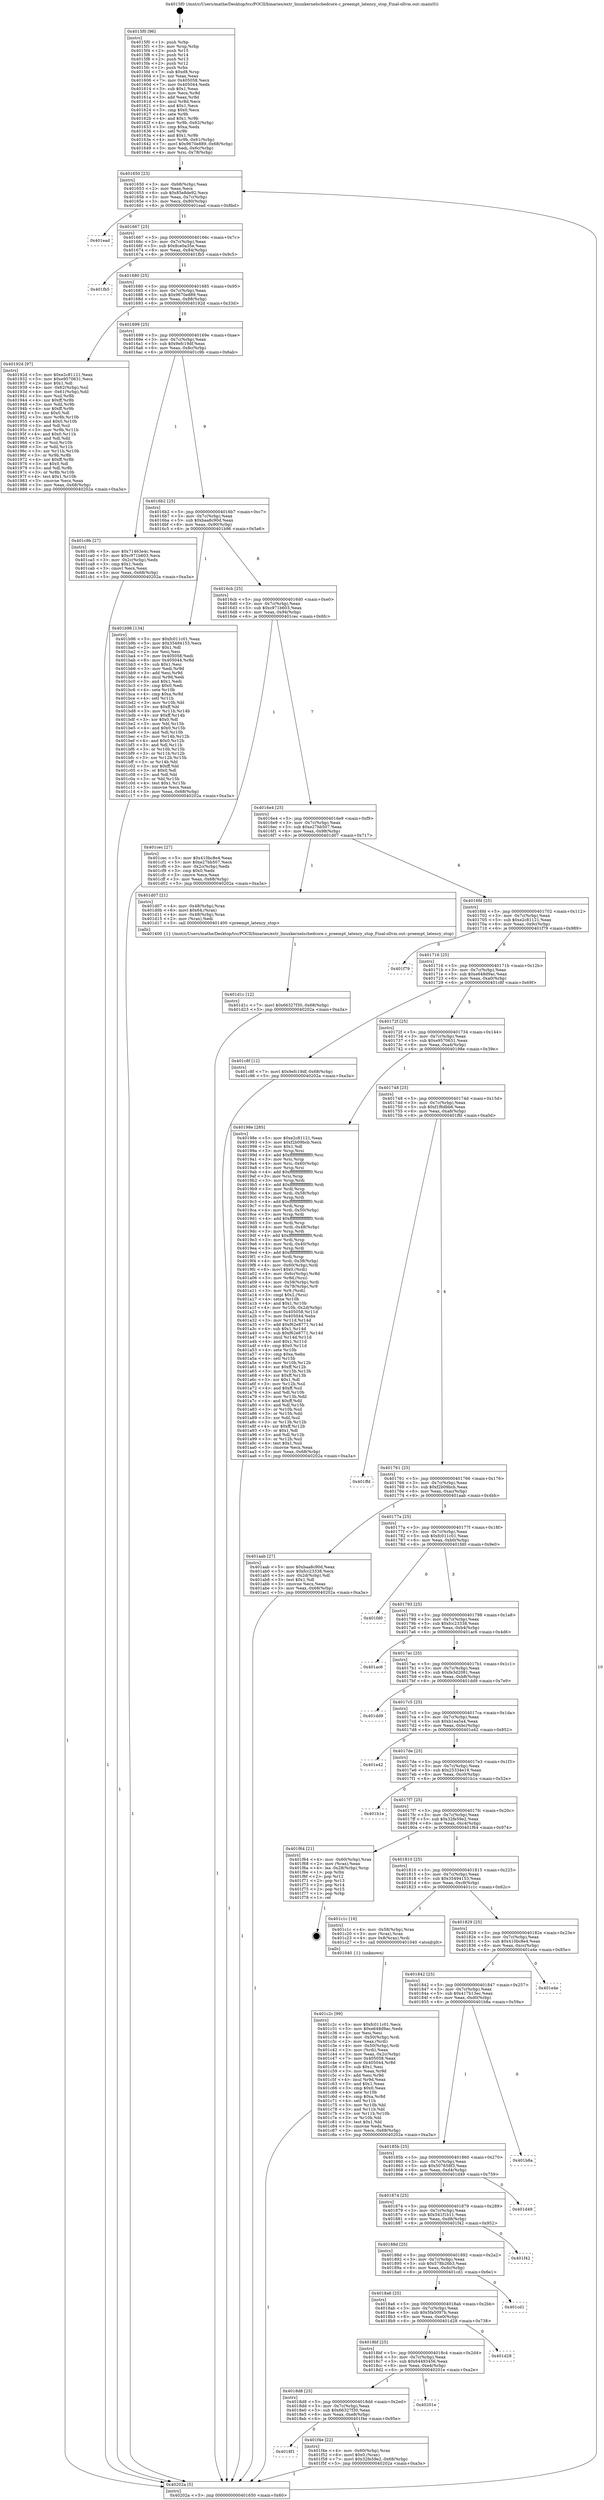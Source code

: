 digraph "0x4015f0" {
  label = "0x4015f0 (/mnt/c/Users/mathe/Desktop/tcc/POCII/binaries/extr_linuxkernelschedcore.c_preempt_latency_stop_Final-ollvm.out::main(0))"
  labelloc = "t"
  node[shape=record]

  Entry [label="",width=0.3,height=0.3,shape=circle,fillcolor=black,style=filled]
  "0x401650" [label="{
     0x401650 [23]\l
     | [instrs]\l
     &nbsp;&nbsp;0x401650 \<+3\>: mov -0x68(%rbp),%eax\l
     &nbsp;&nbsp;0x401653 \<+2\>: mov %eax,%ecx\l
     &nbsp;&nbsp;0x401655 \<+6\>: sub $0x85e8de92,%ecx\l
     &nbsp;&nbsp;0x40165b \<+3\>: mov %eax,-0x7c(%rbp)\l
     &nbsp;&nbsp;0x40165e \<+3\>: mov %ecx,-0x80(%rbp)\l
     &nbsp;&nbsp;0x401661 \<+6\>: je 0000000000401ead \<main+0x8bd\>\l
  }"]
  "0x401ead" [label="{
     0x401ead\l
  }", style=dashed]
  "0x401667" [label="{
     0x401667 [25]\l
     | [instrs]\l
     &nbsp;&nbsp;0x401667 \<+5\>: jmp 000000000040166c \<main+0x7c\>\l
     &nbsp;&nbsp;0x40166c \<+3\>: mov -0x7c(%rbp),%eax\l
     &nbsp;&nbsp;0x40166f \<+5\>: sub $0x8ce0a35e,%eax\l
     &nbsp;&nbsp;0x401674 \<+6\>: mov %eax,-0x84(%rbp)\l
     &nbsp;&nbsp;0x40167a \<+6\>: je 0000000000401fb5 \<main+0x9c5\>\l
  }"]
  Exit [label="",width=0.3,height=0.3,shape=circle,fillcolor=black,style=filled,peripheries=2]
  "0x401fb5" [label="{
     0x401fb5\l
  }", style=dashed]
  "0x401680" [label="{
     0x401680 [25]\l
     | [instrs]\l
     &nbsp;&nbsp;0x401680 \<+5\>: jmp 0000000000401685 \<main+0x95\>\l
     &nbsp;&nbsp;0x401685 \<+3\>: mov -0x7c(%rbp),%eax\l
     &nbsp;&nbsp;0x401688 \<+5\>: sub $0x9670e889,%eax\l
     &nbsp;&nbsp;0x40168d \<+6\>: mov %eax,-0x88(%rbp)\l
     &nbsp;&nbsp;0x401693 \<+6\>: je 000000000040192d \<main+0x33d\>\l
  }"]
  "0x4018f1" [label="{
     0x4018f1\l
  }", style=dashed]
  "0x40192d" [label="{
     0x40192d [97]\l
     | [instrs]\l
     &nbsp;&nbsp;0x40192d \<+5\>: mov $0xe2c81121,%eax\l
     &nbsp;&nbsp;0x401932 \<+5\>: mov $0xe9570631,%ecx\l
     &nbsp;&nbsp;0x401937 \<+2\>: mov $0x1,%dl\l
     &nbsp;&nbsp;0x401939 \<+4\>: mov -0x62(%rbp),%sil\l
     &nbsp;&nbsp;0x40193d \<+4\>: mov -0x61(%rbp),%dil\l
     &nbsp;&nbsp;0x401941 \<+3\>: mov %sil,%r8b\l
     &nbsp;&nbsp;0x401944 \<+4\>: xor $0xff,%r8b\l
     &nbsp;&nbsp;0x401948 \<+3\>: mov %dil,%r9b\l
     &nbsp;&nbsp;0x40194b \<+4\>: xor $0xff,%r9b\l
     &nbsp;&nbsp;0x40194f \<+3\>: xor $0x0,%dl\l
     &nbsp;&nbsp;0x401952 \<+3\>: mov %r8b,%r10b\l
     &nbsp;&nbsp;0x401955 \<+4\>: and $0x0,%r10b\l
     &nbsp;&nbsp;0x401959 \<+3\>: and %dl,%sil\l
     &nbsp;&nbsp;0x40195c \<+3\>: mov %r9b,%r11b\l
     &nbsp;&nbsp;0x40195f \<+4\>: and $0x0,%r11b\l
     &nbsp;&nbsp;0x401963 \<+3\>: and %dl,%dil\l
     &nbsp;&nbsp;0x401966 \<+3\>: or %sil,%r10b\l
     &nbsp;&nbsp;0x401969 \<+3\>: or %dil,%r11b\l
     &nbsp;&nbsp;0x40196c \<+3\>: xor %r11b,%r10b\l
     &nbsp;&nbsp;0x40196f \<+3\>: or %r9b,%r8b\l
     &nbsp;&nbsp;0x401972 \<+4\>: xor $0xff,%r8b\l
     &nbsp;&nbsp;0x401976 \<+3\>: or $0x0,%dl\l
     &nbsp;&nbsp;0x401979 \<+3\>: and %dl,%r8b\l
     &nbsp;&nbsp;0x40197c \<+3\>: or %r8b,%r10b\l
     &nbsp;&nbsp;0x40197f \<+4\>: test $0x1,%r10b\l
     &nbsp;&nbsp;0x401983 \<+3\>: cmovne %ecx,%eax\l
     &nbsp;&nbsp;0x401986 \<+3\>: mov %eax,-0x68(%rbp)\l
     &nbsp;&nbsp;0x401989 \<+5\>: jmp 000000000040202a \<main+0xa3a\>\l
  }"]
  "0x401699" [label="{
     0x401699 [25]\l
     | [instrs]\l
     &nbsp;&nbsp;0x401699 \<+5\>: jmp 000000000040169e \<main+0xae\>\l
     &nbsp;&nbsp;0x40169e \<+3\>: mov -0x7c(%rbp),%eax\l
     &nbsp;&nbsp;0x4016a1 \<+5\>: sub $0x9efc19df,%eax\l
     &nbsp;&nbsp;0x4016a6 \<+6\>: mov %eax,-0x8c(%rbp)\l
     &nbsp;&nbsp;0x4016ac \<+6\>: je 0000000000401c9b \<main+0x6ab\>\l
  }"]
  "0x40202a" [label="{
     0x40202a [5]\l
     | [instrs]\l
     &nbsp;&nbsp;0x40202a \<+5\>: jmp 0000000000401650 \<main+0x60\>\l
  }"]
  "0x4015f0" [label="{
     0x4015f0 [96]\l
     | [instrs]\l
     &nbsp;&nbsp;0x4015f0 \<+1\>: push %rbp\l
     &nbsp;&nbsp;0x4015f1 \<+3\>: mov %rsp,%rbp\l
     &nbsp;&nbsp;0x4015f4 \<+2\>: push %r15\l
     &nbsp;&nbsp;0x4015f6 \<+2\>: push %r14\l
     &nbsp;&nbsp;0x4015f8 \<+2\>: push %r13\l
     &nbsp;&nbsp;0x4015fa \<+2\>: push %r12\l
     &nbsp;&nbsp;0x4015fc \<+1\>: push %rbx\l
     &nbsp;&nbsp;0x4015fd \<+7\>: sub $0xd8,%rsp\l
     &nbsp;&nbsp;0x401604 \<+2\>: xor %eax,%eax\l
     &nbsp;&nbsp;0x401606 \<+7\>: mov 0x405058,%ecx\l
     &nbsp;&nbsp;0x40160d \<+7\>: mov 0x405044,%edx\l
     &nbsp;&nbsp;0x401614 \<+3\>: sub $0x1,%eax\l
     &nbsp;&nbsp;0x401617 \<+3\>: mov %ecx,%r8d\l
     &nbsp;&nbsp;0x40161a \<+3\>: add %eax,%r8d\l
     &nbsp;&nbsp;0x40161d \<+4\>: imul %r8d,%ecx\l
     &nbsp;&nbsp;0x401621 \<+3\>: and $0x1,%ecx\l
     &nbsp;&nbsp;0x401624 \<+3\>: cmp $0x0,%ecx\l
     &nbsp;&nbsp;0x401627 \<+4\>: sete %r9b\l
     &nbsp;&nbsp;0x40162b \<+4\>: and $0x1,%r9b\l
     &nbsp;&nbsp;0x40162f \<+4\>: mov %r9b,-0x62(%rbp)\l
     &nbsp;&nbsp;0x401633 \<+3\>: cmp $0xa,%edx\l
     &nbsp;&nbsp;0x401636 \<+4\>: setl %r9b\l
     &nbsp;&nbsp;0x40163a \<+4\>: and $0x1,%r9b\l
     &nbsp;&nbsp;0x40163e \<+4\>: mov %r9b,-0x61(%rbp)\l
     &nbsp;&nbsp;0x401642 \<+7\>: movl $0x9670e889,-0x68(%rbp)\l
     &nbsp;&nbsp;0x401649 \<+3\>: mov %edi,-0x6c(%rbp)\l
     &nbsp;&nbsp;0x40164c \<+4\>: mov %rsi,-0x78(%rbp)\l
  }"]
  "0x401f4e" [label="{
     0x401f4e [22]\l
     | [instrs]\l
     &nbsp;&nbsp;0x401f4e \<+4\>: mov -0x60(%rbp),%rax\l
     &nbsp;&nbsp;0x401f52 \<+6\>: movl $0x0,(%rax)\l
     &nbsp;&nbsp;0x401f58 \<+7\>: movl $0x32fe59e2,-0x68(%rbp)\l
     &nbsp;&nbsp;0x401f5f \<+5\>: jmp 000000000040202a \<main+0xa3a\>\l
  }"]
  "0x401c9b" [label="{
     0x401c9b [27]\l
     | [instrs]\l
     &nbsp;&nbsp;0x401c9b \<+5\>: mov $0x71463e4c,%eax\l
     &nbsp;&nbsp;0x401ca0 \<+5\>: mov $0xc971b603,%ecx\l
     &nbsp;&nbsp;0x401ca5 \<+3\>: mov -0x2c(%rbp),%edx\l
     &nbsp;&nbsp;0x401ca8 \<+3\>: cmp $0x1,%edx\l
     &nbsp;&nbsp;0x401cab \<+3\>: cmovl %ecx,%eax\l
     &nbsp;&nbsp;0x401cae \<+3\>: mov %eax,-0x68(%rbp)\l
     &nbsp;&nbsp;0x401cb1 \<+5\>: jmp 000000000040202a \<main+0xa3a\>\l
  }"]
  "0x4016b2" [label="{
     0x4016b2 [25]\l
     | [instrs]\l
     &nbsp;&nbsp;0x4016b2 \<+5\>: jmp 00000000004016b7 \<main+0xc7\>\l
     &nbsp;&nbsp;0x4016b7 \<+3\>: mov -0x7c(%rbp),%eax\l
     &nbsp;&nbsp;0x4016ba \<+5\>: sub $0xbaa8c90d,%eax\l
     &nbsp;&nbsp;0x4016bf \<+6\>: mov %eax,-0x90(%rbp)\l
     &nbsp;&nbsp;0x4016c5 \<+6\>: je 0000000000401b96 \<main+0x5a6\>\l
  }"]
  "0x4018d8" [label="{
     0x4018d8 [25]\l
     | [instrs]\l
     &nbsp;&nbsp;0x4018d8 \<+5\>: jmp 00000000004018dd \<main+0x2ed\>\l
     &nbsp;&nbsp;0x4018dd \<+3\>: mov -0x7c(%rbp),%eax\l
     &nbsp;&nbsp;0x4018e0 \<+5\>: sub $0x66327f30,%eax\l
     &nbsp;&nbsp;0x4018e5 \<+6\>: mov %eax,-0xe8(%rbp)\l
     &nbsp;&nbsp;0x4018eb \<+6\>: je 0000000000401f4e \<main+0x95e\>\l
  }"]
  "0x401b96" [label="{
     0x401b96 [134]\l
     | [instrs]\l
     &nbsp;&nbsp;0x401b96 \<+5\>: mov $0xfc011c01,%eax\l
     &nbsp;&nbsp;0x401b9b \<+5\>: mov $0x35494153,%ecx\l
     &nbsp;&nbsp;0x401ba0 \<+2\>: mov $0x1,%dl\l
     &nbsp;&nbsp;0x401ba2 \<+2\>: xor %esi,%esi\l
     &nbsp;&nbsp;0x401ba4 \<+7\>: mov 0x405058,%edi\l
     &nbsp;&nbsp;0x401bab \<+8\>: mov 0x405044,%r8d\l
     &nbsp;&nbsp;0x401bb3 \<+3\>: sub $0x1,%esi\l
     &nbsp;&nbsp;0x401bb6 \<+3\>: mov %edi,%r9d\l
     &nbsp;&nbsp;0x401bb9 \<+3\>: add %esi,%r9d\l
     &nbsp;&nbsp;0x401bbc \<+4\>: imul %r9d,%edi\l
     &nbsp;&nbsp;0x401bc0 \<+3\>: and $0x1,%edi\l
     &nbsp;&nbsp;0x401bc3 \<+3\>: cmp $0x0,%edi\l
     &nbsp;&nbsp;0x401bc6 \<+4\>: sete %r10b\l
     &nbsp;&nbsp;0x401bca \<+4\>: cmp $0xa,%r8d\l
     &nbsp;&nbsp;0x401bce \<+4\>: setl %r11b\l
     &nbsp;&nbsp;0x401bd2 \<+3\>: mov %r10b,%bl\l
     &nbsp;&nbsp;0x401bd5 \<+3\>: xor $0xff,%bl\l
     &nbsp;&nbsp;0x401bd8 \<+3\>: mov %r11b,%r14b\l
     &nbsp;&nbsp;0x401bdb \<+4\>: xor $0xff,%r14b\l
     &nbsp;&nbsp;0x401bdf \<+3\>: xor $0x0,%dl\l
     &nbsp;&nbsp;0x401be2 \<+3\>: mov %bl,%r15b\l
     &nbsp;&nbsp;0x401be5 \<+4\>: and $0x0,%r15b\l
     &nbsp;&nbsp;0x401be9 \<+3\>: and %dl,%r10b\l
     &nbsp;&nbsp;0x401bec \<+3\>: mov %r14b,%r12b\l
     &nbsp;&nbsp;0x401bef \<+4\>: and $0x0,%r12b\l
     &nbsp;&nbsp;0x401bf3 \<+3\>: and %dl,%r11b\l
     &nbsp;&nbsp;0x401bf6 \<+3\>: or %r10b,%r15b\l
     &nbsp;&nbsp;0x401bf9 \<+3\>: or %r11b,%r12b\l
     &nbsp;&nbsp;0x401bfc \<+3\>: xor %r12b,%r15b\l
     &nbsp;&nbsp;0x401bff \<+3\>: or %r14b,%bl\l
     &nbsp;&nbsp;0x401c02 \<+3\>: xor $0xff,%bl\l
     &nbsp;&nbsp;0x401c05 \<+3\>: or $0x0,%dl\l
     &nbsp;&nbsp;0x401c08 \<+2\>: and %dl,%bl\l
     &nbsp;&nbsp;0x401c0a \<+3\>: or %bl,%r15b\l
     &nbsp;&nbsp;0x401c0d \<+4\>: test $0x1,%r15b\l
     &nbsp;&nbsp;0x401c11 \<+3\>: cmovne %ecx,%eax\l
     &nbsp;&nbsp;0x401c14 \<+3\>: mov %eax,-0x68(%rbp)\l
     &nbsp;&nbsp;0x401c17 \<+5\>: jmp 000000000040202a \<main+0xa3a\>\l
  }"]
  "0x4016cb" [label="{
     0x4016cb [25]\l
     | [instrs]\l
     &nbsp;&nbsp;0x4016cb \<+5\>: jmp 00000000004016d0 \<main+0xe0\>\l
     &nbsp;&nbsp;0x4016d0 \<+3\>: mov -0x7c(%rbp),%eax\l
     &nbsp;&nbsp;0x4016d3 \<+5\>: sub $0xc971b603,%eax\l
     &nbsp;&nbsp;0x4016d8 \<+6\>: mov %eax,-0x94(%rbp)\l
     &nbsp;&nbsp;0x4016de \<+6\>: je 0000000000401cec \<main+0x6fc\>\l
  }"]
  "0x40201e" [label="{
     0x40201e\l
  }", style=dashed]
  "0x401cec" [label="{
     0x401cec [27]\l
     | [instrs]\l
     &nbsp;&nbsp;0x401cec \<+5\>: mov $0x410bc8e4,%eax\l
     &nbsp;&nbsp;0x401cf1 \<+5\>: mov $0xe27bb507,%ecx\l
     &nbsp;&nbsp;0x401cf6 \<+3\>: mov -0x2c(%rbp),%edx\l
     &nbsp;&nbsp;0x401cf9 \<+3\>: cmp $0x0,%edx\l
     &nbsp;&nbsp;0x401cfc \<+3\>: cmove %ecx,%eax\l
     &nbsp;&nbsp;0x401cff \<+3\>: mov %eax,-0x68(%rbp)\l
     &nbsp;&nbsp;0x401d02 \<+5\>: jmp 000000000040202a \<main+0xa3a\>\l
  }"]
  "0x4016e4" [label="{
     0x4016e4 [25]\l
     | [instrs]\l
     &nbsp;&nbsp;0x4016e4 \<+5\>: jmp 00000000004016e9 \<main+0xf9\>\l
     &nbsp;&nbsp;0x4016e9 \<+3\>: mov -0x7c(%rbp),%eax\l
     &nbsp;&nbsp;0x4016ec \<+5\>: sub $0xe27bb507,%eax\l
     &nbsp;&nbsp;0x4016f1 \<+6\>: mov %eax,-0x98(%rbp)\l
     &nbsp;&nbsp;0x4016f7 \<+6\>: je 0000000000401d07 \<main+0x717\>\l
  }"]
  "0x4018bf" [label="{
     0x4018bf [25]\l
     | [instrs]\l
     &nbsp;&nbsp;0x4018bf \<+5\>: jmp 00000000004018c4 \<main+0x2d4\>\l
     &nbsp;&nbsp;0x4018c4 \<+3\>: mov -0x7c(%rbp),%eax\l
     &nbsp;&nbsp;0x4018c7 \<+5\>: sub $0x64493456,%eax\l
     &nbsp;&nbsp;0x4018cc \<+6\>: mov %eax,-0xe4(%rbp)\l
     &nbsp;&nbsp;0x4018d2 \<+6\>: je 000000000040201e \<main+0xa2e\>\l
  }"]
  "0x401d07" [label="{
     0x401d07 [21]\l
     | [instrs]\l
     &nbsp;&nbsp;0x401d07 \<+4\>: mov -0x48(%rbp),%rax\l
     &nbsp;&nbsp;0x401d0b \<+6\>: movl $0x64,(%rax)\l
     &nbsp;&nbsp;0x401d11 \<+4\>: mov -0x48(%rbp),%rax\l
     &nbsp;&nbsp;0x401d15 \<+2\>: mov (%rax),%edi\l
     &nbsp;&nbsp;0x401d17 \<+5\>: call 0000000000401400 \<preempt_latency_stop\>\l
     | [calls]\l
     &nbsp;&nbsp;0x401400 \{1\} (/mnt/c/Users/mathe/Desktop/tcc/POCII/binaries/extr_linuxkernelschedcore.c_preempt_latency_stop_Final-ollvm.out::preempt_latency_stop)\l
  }"]
  "0x4016fd" [label="{
     0x4016fd [25]\l
     | [instrs]\l
     &nbsp;&nbsp;0x4016fd \<+5\>: jmp 0000000000401702 \<main+0x112\>\l
     &nbsp;&nbsp;0x401702 \<+3\>: mov -0x7c(%rbp),%eax\l
     &nbsp;&nbsp;0x401705 \<+5\>: sub $0xe2c81121,%eax\l
     &nbsp;&nbsp;0x40170a \<+6\>: mov %eax,-0x9c(%rbp)\l
     &nbsp;&nbsp;0x401710 \<+6\>: je 0000000000401f79 \<main+0x989\>\l
  }"]
  "0x401d28" [label="{
     0x401d28\l
  }", style=dashed]
  "0x401f79" [label="{
     0x401f79\l
  }", style=dashed]
  "0x401716" [label="{
     0x401716 [25]\l
     | [instrs]\l
     &nbsp;&nbsp;0x401716 \<+5\>: jmp 000000000040171b \<main+0x12b\>\l
     &nbsp;&nbsp;0x40171b \<+3\>: mov -0x7c(%rbp),%eax\l
     &nbsp;&nbsp;0x40171e \<+5\>: sub $0xe648d9ac,%eax\l
     &nbsp;&nbsp;0x401723 \<+6\>: mov %eax,-0xa0(%rbp)\l
     &nbsp;&nbsp;0x401729 \<+6\>: je 0000000000401c8f \<main+0x69f\>\l
  }"]
  "0x4018a6" [label="{
     0x4018a6 [25]\l
     | [instrs]\l
     &nbsp;&nbsp;0x4018a6 \<+5\>: jmp 00000000004018ab \<main+0x2bb\>\l
     &nbsp;&nbsp;0x4018ab \<+3\>: mov -0x7c(%rbp),%eax\l
     &nbsp;&nbsp;0x4018ae \<+5\>: sub $0x5fa5097b,%eax\l
     &nbsp;&nbsp;0x4018b3 \<+6\>: mov %eax,-0xe0(%rbp)\l
     &nbsp;&nbsp;0x4018b9 \<+6\>: je 0000000000401d28 \<main+0x738\>\l
  }"]
  "0x401c8f" [label="{
     0x401c8f [12]\l
     | [instrs]\l
     &nbsp;&nbsp;0x401c8f \<+7\>: movl $0x9efc19df,-0x68(%rbp)\l
     &nbsp;&nbsp;0x401c96 \<+5\>: jmp 000000000040202a \<main+0xa3a\>\l
  }"]
  "0x40172f" [label="{
     0x40172f [25]\l
     | [instrs]\l
     &nbsp;&nbsp;0x40172f \<+5\>: jmp 0000000000401734 \<main+0x144\>\l
     &nbsp;&nbsp;0x401734 \<+3\>: mov -0x7c(%rbp),%eax\l
     &nbsp;&nbsp;0x401737 \<+5\>: sub $0xe9570631,%eax\l
     &nbsp;&nbsp;0x40173c \<+6\>: mov %eax,-0xa4(%rbp)\l
     &nbsp;&nbsp;0x401742 \<+6\>: je 000000000040198e \<main+0x39e\>\l
  }"]
  "0x401cd1" [label="{
     0x401cd1\l
  }", style=dashed]
  "0x40198e" [label="{
     0x40198e [285]\l
     | [instrs]\l
     &nbsp;&nbsp;0x40198e \<+5\>: mov $0xe2c81121,%eax\l
     &nbsp;&nbsp;0x401993 \<+5\>: mov $0xf2b09bcb,%ecx\l
     &nbsp;&nbsp;0x401998 \<+2\>: mov $0x1,%dl\l
     &nbsp;&nbsp;0x40199a \<+3\>: mov %rsp,%rsi\l
     &nbsp;&nbsp;0x40199d \<+4\>: add $0xfffffffffffffff0,%rsi\l
     &nbsp;&nbsp;0x4019a1 \<+3\>: mov %rsi,%rsp\l
     &nbsp;&nbsp;0x4019a4 \<+4\>: mov %rsi,-0x60(%rbp)\l
     &nbsp;&nbsp;0x4019a8 \<+3\>: mov %rsp,%rsi\l
     &nbsp;&nbsp;0x4019ab \<+4\>: add $0xfffffffffffffff0,%rsi\l
     &nbsp;&nbsp;0x4019af \<+3\>: mov %rsi,%rsp\l
     &nbsp;&nbsp;0x4019b2 \<+3\>: mov %rsp,%rdi\l
     &nbsp;&nbsp;0x4019b5 \<+4\>: add $0xfffffffffffffff0,%rdi\l
     &nbsp;&nbsp;0x4019b9 \<+3\>: mov %rdi,%rsp\l
     &nbsp;&nbsp;0x4019bc \<+4\>: mov %rdi,-0x58(%rbp)\l
     &nbsp;&nbsp;0x4019c0 \<+3\>: mov %rsp,%rdi\l
     &nbsp;&nbsp;0x4019c3 \<+4\>: add $0xfffffffffffffff0,%rdi\l
     &nbsp;&nbsp;0x4019c7 \<+3\>: mov %rdi,%rsp\l
     &nbsp;&nbsp;0x4019ca \<+4\>: mov %rdi,-0x50(%rbp)\l
     &nbsp;&nbsp;0x4019ce \<+3\>: mov %rsp,%rdi\l
     &nbsp;&nbsp;0x4019d1 \<+4\>: add $0xfffffffffffffff0,%rdi\l
     &nbsp;&nbsp;0x4019d5 \<+3\>: mov %rdi,%rsp\l
     &nbsp;&nbsp;0x4019d8 \<+4\>: mov %rdi,-0x48(%rbp)\l
     &nbsp;&nbsp;0x4019dc \<+3\>: mov %rsp,%rdi\l
     &nbsp;&nbsp;0x4019df \<+4\>: add $0xfffffffffffffff0,%rdi\l
     &nbsp;&nbsp;0x4019e3 \<+3\>: mov %rdi,%rsp\l
     &nbsp;&nbsp;0x4019e6 \<+4\>: mov %rdi,-0x40(%rbp)\l
     &nbsp;&nbsp;0x4019ea \<+3\>: mov %rsp,%rdi\l
     &nbsp;&nbsp;0x4019ed \<+4\>: add $0xfffffffffffffff0,%rdi\l
     &nbsp;&nbsp;0x4019f1 \<+3\>: mov %rdi,%rsp\l
     &nbsp;&nbsp;0x4019f4 \<+4\>: mov %rdi,-0x38(%rbp)\l
     &nbsp;&nbsp;0x4019f8 \<+4\>: mov -0x60(%rbp),%rdi\l
     &nbsp;&nbsp;0x4019fc \<+6\>: movl $0x0,(%rdi)\l
     &nbsp;&nbsp;0x401a02 \<+4\>: mov -0x6c(%rbp),%r8d\l
     &nbsp;&nbsp;0x401a06 \<+3\>: mov %r8d,(%rsi)\l
     &nbsp;&nbsp;0x401a09 \<+4\>: mov -0x58(%rbp),%rdi\l
     &nbsp;&nbsp;0x401a0d \<+4\>: mov -0x78(%rbp),%r9\l
     &nbsp;&nbsp;0x401a11 \<+3\>: mov %r9,(%rdi)\l
     &nbsp;&nbsp;0x401a14 \<+3\>: cmpl $0x2,(%rsi)\l
     &nbsp;&nbsp;0x401a17 \<+4\>: setne %r10b\l
     &nbsp;&nbsp;0x401a1b \<+4\>: and $0x1,%r10b\l
     &nbsp;&nbsp;0x401a1f \<+4\>: mov %r10b,-0x2d(%rbp)\l
     &nbsp;&nbsp;0x401a23 \<+8\>: mov 0x405058,%r11d\l
     &nbsp;&nbsp;0x401a2b \<+7\>: mov 0x405044,%ebx\l
     &nbsp;&nbsp;0x401a32 \<+3\>: mov %r11d,%r14d\l
     &nbsp;&nbsp;0x401a35 \<+7\>: add $0xf62e8771,%r14d\l
     &nbsp;&nbsp;0x401a3c \<+4\>: sub $0x1,%r14d\l
     &nbsp;&nbsp;0x401a40 \<+7\>: sub $0xf62e8771,%r14d\l
     &nbsp;&nbsp;0x401a47 \<+4\>: imul %r14d,%r11d\l
     &nbsp;&nbsp;0x401a4b \<+4\>: and $0x1,%r11d\l
     &nbsp;&nbsp;0x401a4f \<+4\>: cmp $0x0,%r11d\l
     &nbsp;&nbsp;0x401a53 \<+4\>: sete %r10b\l
     &nbsp;&nbsp;0x401a57 \<+3\>: cmp $0xa,%ebx\l
     &nbsp;&nbsp;0x401a5a \<+4\>: setl %r15b\l
     &nbsp;&nbsp;0x401a5e \<+3\>: mov %r10b,%r12b\l
     &nbsp;&nbsp;0x401a61 \<+4\>: xor $0xff,%r12b\l
     &nbsp;&nbsp;0x401a65 \<+3\>: mov %r15b,%r13b\l
     &nbsp;&nbsp;0x401a68 \<+4\>: xor $0xff,%r13b\l
     &nbsp;&nbsp;0x401a6c \<+3\>: xor $0x1,%dl\l
     &nbsp;&nbsp;0x401a6f \<+3\>: mov %r12b,%sil\l
     &nbsp;&nbsp;0x401a72 \<+4\>: and $0xff,%sil\l
     &nbsp;&nbsp;0x401a76 \<+3\>: and %dl,%r10b\l
     &nbsp;&nbsp;0x401a79 \<+3\>: mov %r13b,%dil\l
     &nbsp;&nbsp;0x401a7c \<+4\>: and $0xff,%dil\l
     &nbsp;&nbsp;0x401a80 \<+3\>: and %dl,%r15b\l
     &nbsp;&nbsp;0x401a83 \<+3\>: or %r10b,%sil\l
     &nbsp;&nbsp;0x401a86 \<+3\>: or %r15b,%dil\l
     &nbsp;&nbsp;0x401a89 \<+3\>: xor %dil,%sil\l
     &nbsp;&nbsp;0x401a8c \<+3\>: or %r13b,%r12b\l
     &nbsp;&nbsp;0x401a8f \<+4\>: xor $0xff,%r12b\l
     &nbsp;&nbsp;0x401a93 \<+3\>: or $0x1,%dl\l
     &nbsp;&nbsp;0x401a96 \<+3\>: and %dl,%r12b\l
     &nbsp;&nbsp;0x401a99 \<+3\>: or %r12b,%sil\l
     &nbsp;&nbsp;0x401a9c \<+4\>: test $0x1,%sil\l
     &nbsp;&nbsp;0x401aa0 \<+3\>: cmovne %ecx,%eax\l
     &nbsp;&nbsp;0x401aa3 \<+3\>: mov %eax,-0x68(%rbp)\l
     &nbsp;&nbsp;0x401aa6 \<+5\>: jmp 000000000040202a \<main+0xa3a\>\l
  }"]
  "0x401748" [label="{
     0x401748 [25]\l
     | [instrs]\l
     &nbsp;&nbsp;0x401748 \<+5\>: jmp 000000000040174d \<main+0x15d\>\l
     &nbsp;&nbsp;0x40174d \<+3\>: mov -0x7c(%rbp),%eax\l
     &nbsp;&nbsp;0x401750 \<+5\>: sub $0xf1f6dbb6,%eax\l
     &nbsp;&nbsp;0x401755 \<+6\>: mov %eax,-0xa8(%rbp)\l
     &nbsp;&nbsp;0x40175b \<+6\>: je 0000000000401ffd \<main+0xa0d\>\l
  }"]
  "0x40188d" [label="{
     0x40188d [25]\l
     | [instrs]\l
     &nbsp;&nbsp;0x40188d \<+5\>: jmp 0000000000401892 \<main+0x2a2\>\l
     &nbsp;&nbsp;0x401892 \<+3\>: mov -0x7c(%rbp),%eax\l
     &nbsp;&nbsp;0x401895 \<+5\>: sub $0x578b26b3,%eax\l
     &nbsp;&nbsp;0x40189a \<+6\>: mov %eax,-0xdc(%rbp)\l
     &nbsp;&nbsp;0x4018a0 \<+6\>: je 0000000000401cd1 \<main+0x6e1\>\l
  }"]
  "0x401f42" [label="{
     0x401f42\l
  }", style=dashed]
  "0x401ffd" [label="{
     0x401ffd\l
  }", style=dashed]
  "0x401761" [label="{
     0x401761 [25]\l
     | [instrs]\l
     &nbsp;&nbsp;0x401761 \<+5\>: jmp 0000000000401766 \<main+0x176\>\l
     &nbsp;&nbsp;0x401766 \<+3\>: mov -0x7c(%rbp),%eax\l
     &nbsp;&nbsp;0x401769 \<+5\>: sub $0xf2b09bcb,%eax\l
     &nbsp;&nbsp;0x40176e \<+6\>: mov %eax,-0xac(%rbp)\l
     &nbsp;&nbsp;0x401774 \<+6\>: je 0000000000401aab \<main+0x4bb\>\l
  }"]
  "0x401874" [label="{
     0x401874 [25]\l
     | [instrs]\l
     &nbsp;&nbsp;0x401874 \<+5\>: jmp 0000000000401879 \<main+0x289\>\l
     &nbsp;&nbsp;0x401879 \<+3\>: mov -0x7c(%rbp),%eax\l
     &nbsp;&nbsp;0x40187c \<+5\>: sub $0x541f1b11,%eax\l
     &nbsp;&nbsp;0x401881 \<+6\>: mov %eax,-0xd8(%rbp)\l
     &nbsp;&nbsp;0x401887 \<+6\>: je 0000000000401f42 \<main+0x952\>\l
  }"]
  "0x401aab" [label="{
     0x401aab [27]\l
     | [instrs]\l
     &nbsp;&nbsp;0x401aab \<+5\>: mov $0xbaa8c90d,%eax\l
     &nbsp;&nbsp;0x401ab0 \<+5\>: mov $0xfcc23338,%ecx\l
     &nbsp;&nbsp;0x401ab5 \<+3\>: mov -0x2d(%rbp),%dl\l
     &nbsp;&nbsp;0x401ab8 \<+3\>: test $0x1,%dl\l
     &nbsp;&nbsp;0x401abb \<+3\>: cmovne %ecx,%eax\l
     &nbsp;&nbsp;0x401abe \<+3\>: mov %eax,-0x68(%rbp)\l
     &nbsp;&nbsp;0x401ac1 \<+5\>: jmp 000000000040202a \<main+0xa3a\>\l
  }"]
  "0x40177a" [label="{
     0x40177a [25]\l
     | [instrs]\l
     &nbsp;&nbsp;0x40177a \<+5\>: jmp 000000000040177f \<main+0x18f\>\l
     &nbsp;&nbsp;0x40177f \<+3\>: mov -0x7c(%rbp),%eax\l
     &nbsp;&nbsp;0x401782 \<+5\>: sub $0xfc011c01,%eax\l
     &nbsp;&nbsp;0x401787 \<+6\>: mov %eax,-0xb0(%rbp)\l
     &nbsp;&nbsp;0x40178d \<+6\>: je 0000000000401fd0 \<main+0x9e0\>\l
  }"]
  "0x401d49" [label="{
     0x401d49\l
  }", style=dashed]
  "0x401fd0" [label="{
     0x401fd0\l
  }", style=dashed]
  "0x401793" [label="{
     0x401793 [25]\l
     | [instrs]\l
     &nbsp;&nbsp;0x401793 \<+5\>: jmp 0000000000401798 \<main+0x1a8\>\l
     &nbsp;&nbsp;0x401798 \<+3\>: mov -0x7c(%rbp),%eax\l
     &nbsp;&nbsp;0x40179b \<+5\>: sub $0xfcc23338,%eax\l
     &nbsp;&nbsp;0x4017a0 \<+6\>: mov %eax,-0xb4(%rbp)\l
     &nbsp;&nbsp;0x4017a6 \<+6\>: je 0000000000401ac6 \<main+0x4d6\>\l
  }"]
  "0x40185b" [label="{
     0x40185b [25]\l
     | [instrs]\l
     &nbsp;&nbsp;0x40185b \<+5\>: jmp 0000000000401860 \<main+0x270\>\l
     &nbsp;&nbsp;0x401860 \<+3\>: mov -0x7c(%rbp),%eax\l
     &nbsp;&nbsp;0x401863 \<+5\>: sub $0x507658f3,%eax\l
     &nbsp;&nbsp;0x401868 \<+6\>: mov %eax,-0xd4(%rbp)\l
     &nbsp;&nbsp;0x40186e \<+6\>: je 0000000000401d49 \<main+0x759\>\l
  }"]
  "0x401ac6" [label="{
     0x401ac6\l
  }", style=dashed]
  "0x4017ac" [label="{
     0x4017ac [25]\l
     | [instrs]\l
     &nbsp;&nbsp;0x4017ac \<+5\>: jmp 00000000004017b1 \<main+0x1c1\>\l
     &nbsp;&nbsp;0x4017b1 \<+3\>: mov -0x7c(%rbp),%eax\l
     &nbsp;&nbsp;0x4017b4 \<+5\>: sub $0xfe3d2081,%eax\l
     &nbsp;&nbsp;0x4017b9 \<+6\>: mov %eax,-0xb8(%rbp)\l
     &nbsp;&nbsp;0x4017bf \<+6\>: je 0000000000401dd9 \<main+0x7e9\>\l
  }"]
  "0x401b8a" [label="{
     0x401b8a\l
  }", style=dashed]
  "0x401dd9" [label="{
     0x401dd9\l
  }", style=dashed]
  "0x4017c5" [label="{
     0x4017c5 [25]\l
     | [instrs]\l
     &nbsp;&nbsp;0x4017c5 \<+5\>: jmp 00000000004017ca \<main+0x1da\>\l
     &nbsp;&nbsp;0x4017ca \<+3\>: mov -0x7c(%rbp),%eax\l
     &nbsp;&nbsp;0x4017cd \<+5\>: sub $0xb1ea5a4,%eax\l
     &nbsp;&nbsp;0x4017d2 \<+6\>: mov %eax,-0xbc(%rbp)\l
     &nbsp;&nbsp;0x4017d8 \<+6\>: je 0000000000401e42 \<main+0x852\>\l
  }"]
  "0x401842" [label="{
     0x401842 [25]\l
     | [instrs]\l
     &nbsp;&nbsp;0x401842 \<+5\>: jmp 0000000000401847 \<main+0x257\>\l
     &nbsp;&nbsp;0x401847 \<+3\>: mov -0x7c(%rbp),%eax\l
     &nbsp;&nbsp;0x40184a \<+5\>: sub $0x417b13ec,%eax\l
     &nbsp;&nbsp;0x40184f \<+6\>: mov %eax,-0xd0(%rbp)\l
     &nbsp;&nbsp;0x401855 \<+6\>: je 0000000000401b8a \<main+0x59a\>\l
  }"]
  "0x401e42" [label="{
     0x401e42\l
  }", style=dashed]
  "0x4017de" [label="{
     0x4017de [25]\l
     | [instrs]\l
     &nbsp;&nbsp;0x4017de \<+5\>: jmp 00000000004017e3 \<main+0x1f3\>\l
     &nbsp;&nbsp;0x4017e3 \<+3\>: mov -0x7c(%rbp),%eax\l
     &nbsp;&nbsp;0x4017e6 \<+5\>: sub $0x25334e19,%eax\l
     &nbsp;&nbsp;0x4017eb \<+6\>: mov %eax,-0xc0(%rbp)\l
     &nbsp;&nbsp;0x4017f1 \<+6\>: je 0000000000401b1e \<main+0x52e\>\l
  }"]
  "0x401e4e" [label="{
     0x401e4e\l
  }", style=dashed]
  "0x401b1e" [label="{
     0x401b1e\l
  }", style=dashed]
  "0x4017f7" [label="{
     0x4017f7 [25]\l
     | [instrs]\l
     &nbsp;&nbsp;0x4017f7 \<+5\>: jmp 00000000004017fc \<main+0x20c\>\l
     &nbsp;&nbsp;0x4017fc \<+3\>: mov -0x7c(%rbp),%eax\l
     &nbsp;&nbsp;0x4017ff \<+5\>: sub $0x32fe59e2,%eax\l
     &nbsp;&nbsp;0x401804 \<+6\>: mov %eax,-0xc4(%rbp)\l
     &nbsp;&nbsp;0x40180a \<+6\>: je 0000000000401f64 \<main+0x974\>\l
  }"]
  "0x401d1c" [label="{
     0x401d1c [12]\l
     | [instrs]\l
     &nbsp;&nbsp;0x401d1c \<+7\>: movl $0x66327f30,-0x68(%rbp)\l
     &nbsp;&nbsp;0x401d23 \<+5\>: jmp 000000000040202a \<main+0xa3a\>\l
  }"]
  "0x401f64" [label="{
     0x401f64 [21]\l
     | [instrs]\l
     &nbsp;&nbsp;0x401f64 \<+4\>: mov -0x60(%rbp),%rax\l
     &nbsp;&nbsp;0x401f68 \<+2\>: mov (%rax),%eax\l
     &nbsp;&nbsp;0x401f6a \<+4\>: lea -0x28(%rbp),%rsp\l
     &nbsp;&nbsp;0x401f6e \<+1\>: pop %rbx\l
     &nbsp;&nbsp;0x401f6f \<+2\>: pop %r12\l
     &nbsp;&nbsp;0x401f71 \<+2\>: pop %r13\l
     &nbsp;&nbsp;0x401f73 \<+2\>: pop %r14\l
     &nbsp;&nbsp;0x401f75 \<+2\>: pop %r15\l
     &nbsp;&nbsp;0x401f77 \<+1\>: pop %rbp\l
     &nbsp;&nbsp;0x401f78 \<+1\>: ret\l
  }"]
  "0x401810" [label="{
     0x401810 [25]\l
     | [instrs]\l
     &nbsp;&nbsp;0x401810 \<+5\>: jmp 0000000000401815 \<main+0x225\>\l
     &nbsp;&nbsp;0x401815 \<+3\>: mov -0x7c(%rbp),%eax\l
     &nbsp;&nbsp;0x401818 \<+5\>: sub $0x35494153,%eax\l
     &nbsp;&nbsp;0x40181d \<+6\>: mov %eax,-0xc8(%rbp)\l
     &nbsp;&nbsp;0x401823 \<+6\>: je 0000000000401c1c \<main+0x62c\>\l
  }"]
  "0x401c2c" [label="{
     0x401c2c [99]\l
     | [instrs]\l
     &nbsp;&nbsp;0x401c2c \<+5\>: mov $0xfc011c01,%ecx\l
     &nbsp;&nbsp;0x401c31 \<+5\>: mov $0xe648d9ac,%edx\l
     &nbsp;&nbsp;0x401c36 \<+2\>: xor %esi,%esi\l
     &nbsp;&nbsp;0x401c38 \<+4\>: mov -0x50(%rbp),%rdi\l
     &nbsp;&nbsp;0x401c3c \<+2\>: mov %eax,(%rdi)\l
     &nbsp;&nbsp;0x401c3e \<+4\>: mov -0x50(%rbp),%rdi\l
     &nbsp;&nbsp;0x401c42 \<+2\>: mov (%rdi),%eax\l
     &nbsp;&nbsp;0x401c44 \<+3\>: mov %eax,-0x2c(%rbp)\l
     &nbsp;&nbsp;0x401c47 \<+7\>: mov 0x405058,%eax\l
     &nbsp;&nbsp;0x401c4e \<+8\>: mov 0x405044,%r8d\l
     &nbsp;&nbsp;0x401c56 \<+3\>: sub $0x1,%esi\l
     &nbsp;&nbsp;0x401c59 \<+3\>: mov %eax,%r9d\l
     &nbsp;&nbsp;0x401c5c \<+3\>: add %esi,%r9d\l
     &nbsp;&nbsp;0x401c5f \<+4\>: imul %r9d,%eax\l
     &nbsp;&nbsp;0x401c63 \<+3\>: and $0x1,%eax\l
     &nbsp;&nbsp;0x401c66 \<+3\>: cmp $0x0,%eax\l
     &nbsp;&nbsp;0x401c69 \<+4\>: sete %r10b\l
     &nbsp;&nbsp;0x401c6d \<+4\>: cmp $0xa,%r8d\l
     &nbsp;&nbsp;0x401c71 \<+4\>: setl %r11b\l
     &nbsp;&nbsp;0x401c75 \<+3\>: mov %r10b,%bl\l
     &nbsp;&nbsp;0x401c78 \<+3\>: and %r11b,%bl\l
     &nbsp;&nbsp;0x401c7b \<+3\>: xor %r11b,%r10b\l
     &nbsp;&nbsp;0x401c7e \<+3\>: or %r10b,%bl\l
     &nbsp;&nbsp;0x401c81 \<+3\>: test $0x1,%bl\l
     &nbsp;&nbsp;0x401c84 \<+3\>: cmovne %edx,%ecx\l
     &nbsp;&nbsp;0x401c87 \<+3\>: mov %ecx,-0x68(%rbp)\l
     &nbsp;&nbsp;0x401c8a \<+5\>: jmp 000000000040202a \<main+0xa3a\>\l
  }"]
  "0x401c1c" [label="{
     0x401c1c [16]\l
     | [instrs]\l
     &nbsp;&nbsp;0x401c1c \<+4\>: mov -0x58(%rbp),%rax\l
     &nbsp;&nbsp;0x401c20 \<+3\>: mov (%rax),%rax\l
     &nbsp;&nbsp;0x401c23 \<+4\>: mov 0x8(%rax),%rdi\l
     &nbsp;&nbsp;0x401c27 \<+5\>: call 0000000000401040 \<atoi@plt\>\l
     | [calls]\l
     &nbsp;&nbsp;0x401040 \{1\} (unknown)\l
  }"]
  "0x401829" [label="{
     0x401829 [25]\l
     | [instrs]\l
     &nbsp;&nbsp;0x401829 \<+5\>: jmp 000000000040182e \<main+0x23e\>\l
     &nbsp;&nbsp;0x40182e \<+3\>: mov -0x7c(%rbp),%eax\l
     &nbsp;&nbsp;0x401831 \<+5\>: sub $0x410bc8e4,%eax\l
     &nbsp;&nbsp;0x401836 \<+6\>: mov %eax,-0xcc(%rbp)\l
     &nbsp;&nbsp;0x40183c \<+6\>: je 0000000000401e4e \<main+0x85e\>\l
  }"]
  Entry -> "0x4015f0" [label=" 1"]
  "0x401650" -> "0x401ead" [label=" 0"]
  "0x401650" -> "0x401667" [label=" 11"]
  "0x401f64" -> Exit [label=" 1"]
  "0x401667" -> "0x401fb5" [label=" 0"]
  "0x401667" -> "0x401680" [label=" 11"]
  "0x401f4e" -> "0x40202a" [label=" 1"]
  "0x401680" -> "0x40192d" [label=" 1"]
  "0x401680" -> "0x401699" [label=" 10"]
  "0x40192d" -> "0x40202a" [label=" 1"]
  "0x4015f0" -> "0x401650" [label=" 1"]
  "0x40202a" -> "0x401650" [label=" 10"]
  "0x4018d8" -> "0x4018f1" [label=" 0"]
  "0x401699" -> "0x401c9b" [label=" 1"]
  "0x401699" -> "0x4016b2" [label=" 9"]
  "0x4018d8" -> "0x401f4e" [label=" 1"]
  "0x4016b2" -> "0x401b96" [label=" 1"]
  "0x4016b2" -> "0x4016cb" [label=" 8"]
  "0x4018bf" -> "0x4018d8" [label=" 1"]
  "0x4016cb" -> "0x401cec" [label=" 1"]
  "0x4016cb" -> "0x4016e4" [label=" 7"]
  "0x4018bf" -> "0x40201e" [label=" 0"]
  "0x4016e4" -> "0x401d07" [label=" 1"]
  "0x4016e4" -> "0x4016fd" [label=" 6"]
  "0x4018a6" -> "0x4018bf" [label=" 1"]
  "0x4016fd" -> "0x401f79" [label=" 0"]
  "0x4016fd" -> "0x401716" [label=" 6"]
  "0x4018a6" -> "0x401d28" [label=" 0"]
  "0x401716" -> "0x401c8f" [label=" 1"]
  "0x401716" -> "0x40172f" [label=" 5"]
  "0x40188d" -> "0x4018a6" [label=" 1"]
  "0x40172f" -> "0x40198e" [label=" 1"]
  "0x40172f" -> "0x401748" [label=" 4"]
  "0x40188d" -> "0x401cd1" [label=" 0"]
  "0x40198e" -> "0x40202a" [label=" 1"]
  "0x401874" -> "0x40188d" [label=" 1"]
  "0x401748" -> "0x401ffd" [label=" 0"]
  "0x401748" -> "0x401761" [label=" 4"]
  "0x401874" -> "0x401f42" [label=" 0"]
  "0x401761" -> "0x401aab" [label=" 1"]
  "0x401761" -> "0x40177a" [label=" 3"]
  "0x401aab" -> "0x40202a" [label=" 1"]
  "0x401b96" -> "0x40202a" [label=" 1"]
  "0x40185b" -> "0x401874" [label=" 1"]
  "0x40177a" -> "0x401fd0" [label=" 0"]
  "0x40177a" -> "0x401793" [label=" 3"]
  "0x40185b" -> "0x401d49" [label=" 0"]
  "0x401793" -> "0x401ac6" [label=" 0"]
  "0x401793" -> "0x4017ac" [label=" 3"]
  "0x401842" -> "0x40185b" [label=" 1"]
  "0x4017ac" -> "0x401dd9" [label=" 0"]
  "0x4017ac" -> "0x4017c5" [label=" 3"]
  "0x401842" -> "0x401b8a" [label=" 0"]
  "0x4017c5" -> "0x401e42" [label=" 0"]
  "0x4017c5" -> "0x4017de" [label=" 3"]
  "0x401829" -> "0x401842" [label=" 1"]
  "0x4017de" -> "0x401b1e" [label=" 0"]
  "0x4017de" -> "0x4017f7" [label=" 3"]
  "0x401829" -> "0x401e4e" [label=" 0"]
  "0x4017f7" -> "0x401f64" [label=" 1"]
  "0x4017f7" -> "0x401810" [label=" 2"]
  "0x401d1c" -> "0x40202a" [label=" 1"]
  "0x401810" -> "0x401c1c" [label=" 1"]
  "0x401810" -> "0x401829" [label=" 1"]
  "0x401c1c" -> "0x401c2c" [label=" 1"]
  "0x401c2c" -> "0x40202a" [label=" 1"]
  "0x401c8f" -> "0x40202a" [label=" 1"]
  "0x401c9b" -> "0x40202a" [label=" 1"]
  "0x401cec" -> "0x40202a" [label=" 1"]
  "0x401d07" -> "0x401d1c" [label=" 1"]
}
